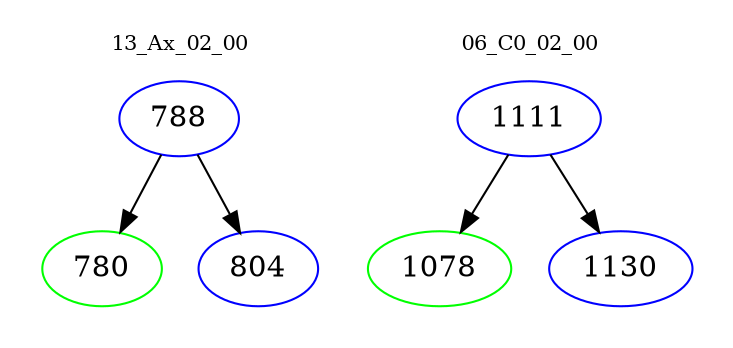 digraph{
subgraph cluster_0 {
color = white
label = "13_Ax_02_00";
fontsize=10;
T0_788 [label="788", color="blue"]
T0_788 -> T0_780 [color="black"]
T0_780 [label="780", color="green"]
T0_788 -> T0_804 [color="black"]
T0_804 [label="804", color="blue"]
}
subgraph cluster_1 {
color = white
label = "06_C0_02_00";
fontsize=10;
T1_1111 [label="1111", color="blue"]
T1_1111 -> T1_1078 [color="black"]
T1_1078 [label="1078", color="green"]
T1_1111 -> T1_1130 [color="black"]
T1_1130 [label="1130", color="blue"]
}
}
